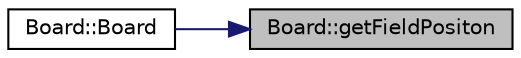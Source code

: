 digraph "Board::getFieldPositon"
{
 // LATEX_PDF_SIZE
  edge [fontname="Helvetica",fontsize="10",labelfontname="Helvetica",labelfontsize="10"];
  node [fontname="Helvetica",fontsize="10",shape=record];
  rankdir="RL";
  Node1 [label="Board::getFieldPositon",height=0.2,width=0.4,color="black", fillcolor="grey75", style="filled", fontcolor="black",tooltip=" "];
  Node1 -> Node2 [dir="back",color="midnightblue",fontsize="10",style="solid",fontname="Helvetica"];
  Node2 [label="Board::Board",height=0.2,width=0.4,color="black", fillcolor="white", style="filled",URL="$class_board.html#a79e3b8de081a3c283aebb122cc333dc3",tooltip=" "];
}
